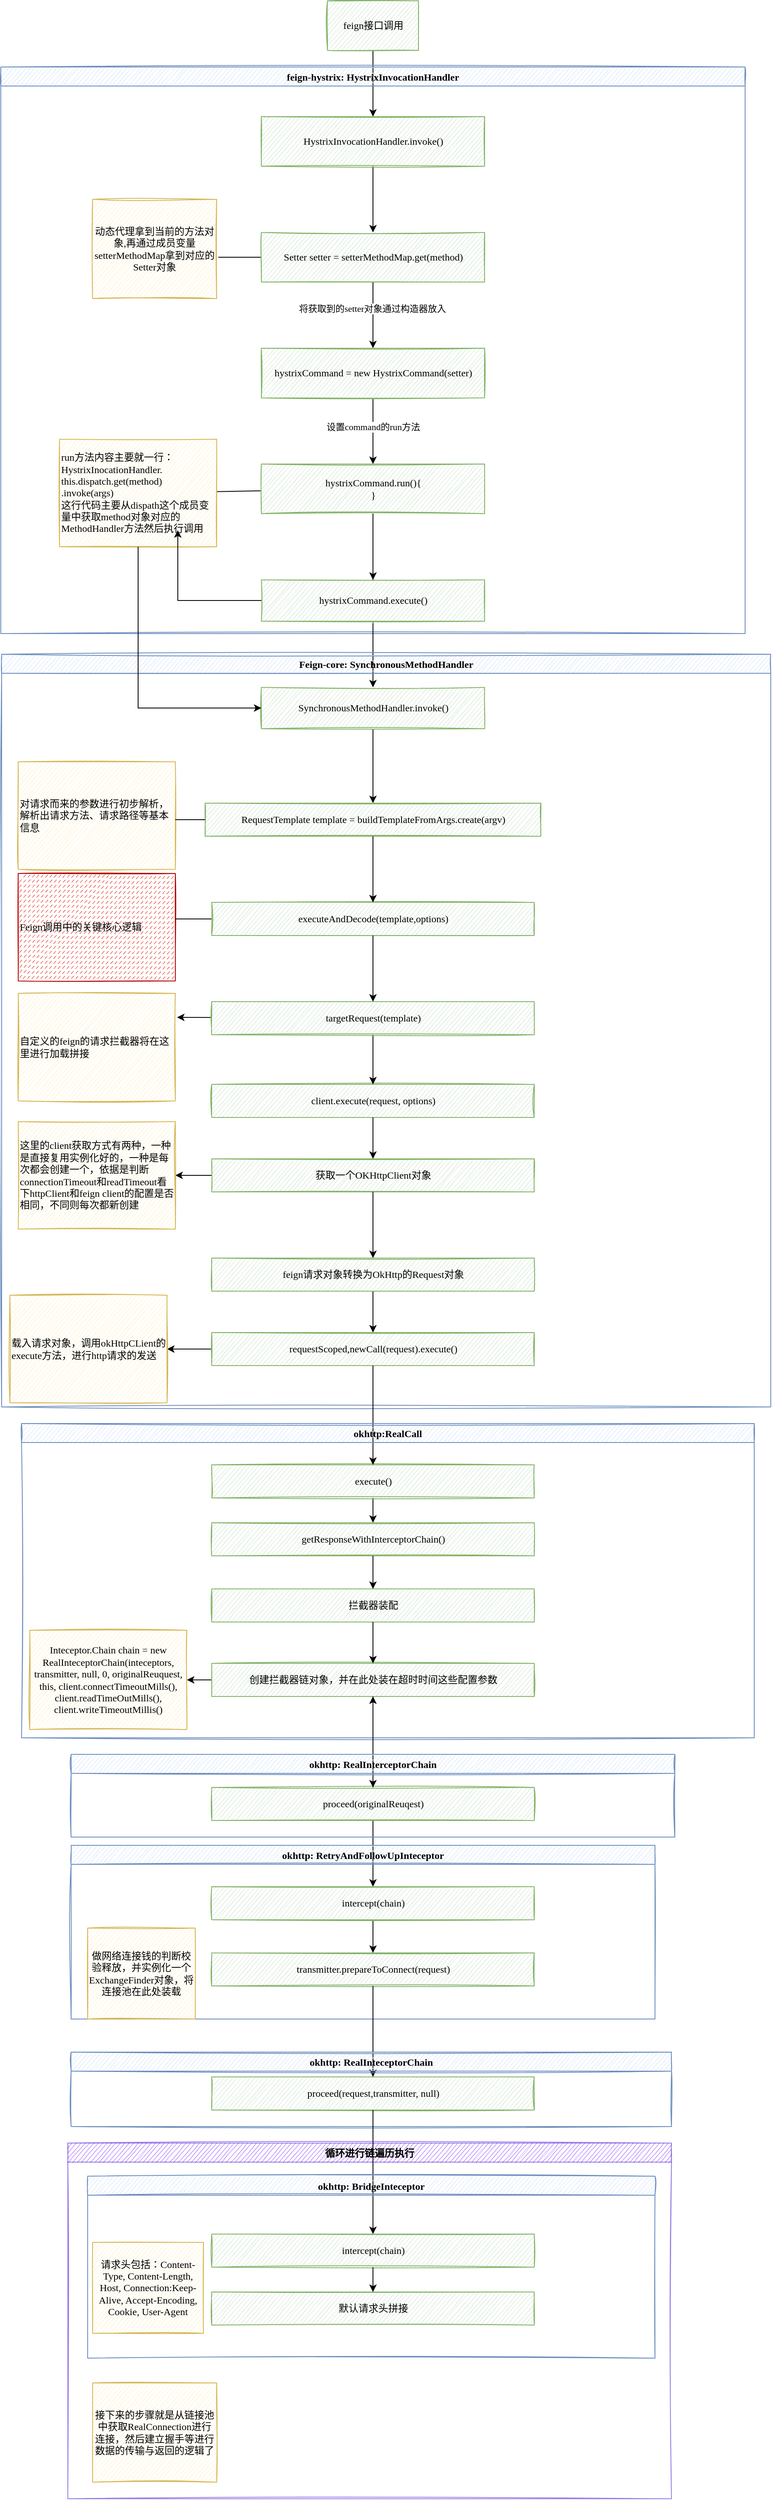 <mxfile version="17.4.6" type="github">
  <diagram id="WoDHXoN576q5PnCg36Me" name="第 1 页">
    <mxGraphModel dx="1339" dy="677" grid="1" gridSize="10" guides="1" tooltips="1" connect="1" arrows="1" fold="1" page="0" pageScale="1" pageWidth="827" pageHeight="1169" background="none" math="0" shadow="0">
      <root>
        <mxCell id="0" />
        <mxCell id="1" parent="0" />
        <mxCell id="BNzz6FFe_rrqk4d4cfUV-41" value="" style="edgeStyle=none;rounded=0;orthogonalLoop=1;jettySize=auto;html=1;fontFamily=Comic Sans MS;startArrow=none;startFill=0;endArrow=classic;endFill=1;" edge="1" parent="1" source="0K7TBATuOPwZqWg2V9cS-1" target="BNzz6FFe_rrqk4d4cfUV-2">
          <mxGeometry relative="1" as="geometry" />
        </mxCell>
        <mxCell id="0K7TBATuOPwZqWg2V9cS-1" value="&lt;font face=&quot;Comic Sans MS&quot;&gt;feign接口调用&lt;/font&gt;" style="html=1;sketch=1;fillColor=#d5e8d4;strokeColor=#82b366;" parent="1" vertex="1">
          <mxGeometry x="304" y="30" width="110" height="60" as="geometry" />
        </mxCell>
        <mxCell id="BNzz6FFe_rrqk4d4cfUV-11" value="" style="edgeStyle=orthogonalEdgeStyle;rounded=0;orthogonalLoop=1;jettySize=auto;html=1;fontFamily=Comic Sans MS;" edge="1" parent="1" source="BNzz6FFe_rrqk4d4cfUV-2" target="BNzz6FFe_rrqk4d4cfUV-10">
          <mxGeometry relative="1" as="geometry" />
        </mxCell>
        <mxCell id="BNzz6FFe_rrqk4d4cfUV-2" value="&lt;font face=&quot;Comic Sans MS&quot;&gt;HystrixInvocationHandler.invoke()&lt;/font&gt;" style="html=1;sketch=1;fillColor=#d5e8d4;strokeColor=#82b366;" vertex="1" parent="1">
          <mxGeometry x="224" y="170" width="270" height="60" as="geometry" />
        </mxCell>
        <mxCell id="BNzz6FFe_rrqk4d4cfUV-14" style="edgeStyle=orthogonalEdgeStyle;rounded=0;orthogonalLoop=1;jettySize=auto;html=1;exitX=0;exitY=0.5;exitDx=0;exitDy=0;entryX=1.013;entryY=0.583;entryDx=0;entryDy=0;entryPerimeter=0;fontFamily=Comic Sans MS;endArrow=none;endFill=0;" edge="1" parent="1" source="BNzz6FFe_rrqk4d4cfUV-10" target="BNzz6FFe_rrqk4d4cfUV-13">
          <mxGeometry relative="1" as="geometry" />
        </mxCell>
        <mxCell id="BNzz6FFe_rrqk4d4cfUV-16" value="" style="edgeStyle=orthogonalEdgeStyle;rounded=0;orthogonalLoop=1;jettySize=auto;html=1;fontFamily=Comic Sans MS;endArrow=classic;endFill=1;" edge="1" parent="1" source="BNzz6FFe_rrqk4d4cfUV-10" target="BNzz6FFe_rrqk4d4cfUV-15">
          <mxGeometry relative="1" as="geometry" />
        </mxCell>
        <mxCell id="BNzz6FFe_rrqk4d4cfUV-17" value="将获取到的setter对象通过构造器放入" style="edgeLabel;html=1;align=center;verticalAlign=middle;resizable=0;points=[];fontFamily=Comic Sans MS;" vertex="1" connectable="0" parent="BNzz6FFe_rrqk4d4cfUV-16">
          <mxGeometry x="-0.2" y="-1" relative="1" as="geometry">
            <mxPoint as="offset" />
          </mxGeometry>
        </mxCell>
        <mxCell id="BNzz6FFe_rrqk4d4cfUV-10" value="&lt;font face=&quot;Comic Sans MS&quot;&gt;Setter setter = setterMethodMap.get(method)&lt;/font&gt;" style="html=1;sketch=1;fillColor=#d5e8d4;strokeColor=#82b366;" vertex="1" parent="1">
          <mxGeometry x="224" y="310" width="270" height="60" as="geometry" />
        </mxCell>
        <mxCell id="BNzz6FFe_rrqk4d4cfUV-13" value="动态代理拿到当前的方法对象,再通过成员变量setterMethodMap拿到对应的Setter对象" style="shape=note;whiteSpace=wrap;html=1;backgroundOutline=1;darkOpacity=0.05;fontFamily=Comic Sans MS;size=0;sketch=1;fillColor=#fff2cc;strokeColor=#d6b656;" vertex="1" parent="1">
          <mxGeometry x="20" y="270" width="150" height="120" as="geometry" />
        </mxCell>
        <mxCell id="BNzz6FFe_rrqk4d4cfUV-19" value="" style="edgeStyle=orthogonalEdgeStyle;rounded=0;orthogonalLoop=1;jettySize=auto;html=1;fontFamily=Comic Sans MS;endArrow=classic;endFill=1;" edge="1" parent="1" source="BNzz6FFe_rrqk4d4cfUV-15" target="BNzz6FFe_rrqk4d4cfUV-18">
          <mxGeometry relative="1" as="geometry" />
        </mxCell>
        <mxCell id="BNzz6FFe_rrqk4d4cfUV-20" value="设置command的run方法" style="edgeLabel;html=1;align=center;verticalAlign=middle;resizable=0;points=[];fontFamily=Comic Sans MS;" vertex="1" connectable="0" parent="BNzz6FFe_rrqk4d4cfUV-19">
          <mxGeometry x="-0.125" relative="1" as="geometry">
            <mxPoint as="offset" />
          </mxGeometry>
        </mxCell>
        <mxCell id="BNzz6FFe_rrqk4d4cfUV-15" value="&lt;font face=&quot;Comic Sans MS&quot;&gt;hystrixCommand = new HystrixCommand(setter)&lt;/font&gt;" style="html=1;sketch=1;fillColor=#d5e8d4;strokeColor=#82b366;" vertex="1" parent="1">
          <mxGeometry x="224" y="450" width="270" height="60" as="geometry" />
        </mxCell>
        <mxCell id="BNzz6FFe_rrqk4d4cfUV-28" value="" style="edgeStyle=none;rounded=0;orthogonalLoop=1;jettySize=auto;html=1;fontFamily=Comic Sans MS;endArrow=none;endFill=0;" edge="1" parent="1" source="BNzz6FFe_rrqk4d4cfUV-18" target="BNzz6FFe_rrqk4d4cfUV-23">
          <mxGeometry relative="1" as="geometry" />
        </mxCell>
        <mxCell id="BNzz6FFe_rrqk4d4cfUV-30" value="" style="edgeStyle=none;rounded=0;orthogonalLoop=1;jettySize=auto;html=1;fontFamily=Comic Sans MS;endArrow=none;endFill=0;" edge="1" parent="1" source="BNzz6FFe_rrqk4d4cfUV-18" target="BNzz6FFe_rrqk4d4cfUV-29">
          <mxGeometry relative="1" as="geometry" />
        </mxCell>
        <mxCell id="BNzz6FFe_rrqk4d4cfUV-18" value="&lt;font face=&quot;Comic Sans MS&quot;&gt;hystrixCommand.run(){&lt;br&gt;}&lt;/font&gt;" style="html=1;sketch=1;fillColor=#d5e8d4;strokeColor=#82b366;" vertex="1" parent="1">
          <mxGeometry x="224" y="590" width="270" height="60" as="geometry" />
        </mxCell>
        <mxCell id="BNzz6FFe_rrqk4d4cfUV-21" value="feign-hystrix: HystrixInvocationHandler" style="swimlane;sketch=1;fontFamily=Comic Sans MS;fillColor=#dae8fc;strokeColor=#6c8ebf;" vertex="1" parent="1">
          <mxGeometry x="-91" y="110" width="900" height="685" as="geometry" />
        </mxCell>
        <mxCell id="BNzz6FFe_rrqk4d4cfUV-23" value="&lt;div&gt;&lt;span&gt;run方法内容主要就一行：&lt;/span&gt;&lt;/div&gt;&lt;div&gt;&lt;span&gt;HystrixInocationHandler.&lt;/span&gt;&lt;/div&gt;&lt;div&gt;&lt;span&gt;this.dispatch.get(method)&lt;/span&gt;&lt;/div&gt;&lt;div&gt;&lt;span&gt;.invoke(args)&lt;br&gt;这行代码主要从dispath这个成员变量中获取method对象对应的MethodHandler方法然后执行调用&lt;/span&gt;&lt;/div&gt;" style="shape=note;whiteSpace=wrap;html=1;backgroundOutline=1;darkOpacity=0.05;fontFamily=Comic Sans MS;size=0;sketch=1;fillColor=#fff2cc;strokeColor=#d6b656;align=left;" vertex="1" parent="BNzz6FFe_rrqk4d4cfUV-21">
          <mxGeometry x="71" y="450" width="190" height="130" as="geometry" />
        </mxCell>
        <mxCell id="BNzz6FFe_rrqk4d4cfUV-32" value="" style="edgeStyle=none;rounded=0;orthogonalLoop=1;jettySize=auto;html=1;fontFamily=Comic Sans MS;endArrow=classic;endFill=1;" edge="1" parent="1" source="BNzz6FFe_rrqk4d4cfUV-29" target="BNzz6FFe_rrqk4d4cfUV-31">
          <mxGeometry relative="1" as="geometry" />
        </mxCell>
        <mxCell id="BNzz6FFe_rrqk4d4cfUV-39" value="" style="edgeStyle=none;rounded=0;orthogonalLoop=1;jettySize=auto;html=1;fontFamily=Comic Sans MS;endArrow=none;endFill=0;startArrow=classic;startFill=1;" edge="1" parent="1" source="BNzz6FFe_rrqk4d4cfUV-29" target="BNzz6FFe_rrqk4d4cfUV-18">
          <mxGeometry relative="1" as="geometry" />
        </mxCell>
        <mxCell id="BNzz6FFe_rrqk4d4cfUV-44" style="edgeStyle=none;rounded=0;orthogonalLoop=1;jettySize=auto;html=1;fontFamily=Comic Sans MS;startArrow=none;startFill=0;endArrow=classic;endFill=1;" edge="1" parent="1" source="BNzz6FFe_rrqk4d4cfUV-29">
          <mxGeometry relative="1" as="geometry">
            <mxPoint x="123" y="670" as="targetPoint" />
            <Array as="points">
              <mxPoint x="123" y="755" />
            </Array>
          </mxGeometry>
        </mxCell>
        <mxCell id="BNzz6FFe_rrqk4d4cfUV-29" value="&lt;font face=&quot;Comic Sans MS&quot;&gt;hystrixCommand.execute()&lt;/font&gt;" style="html=1;sketch=1;fillColor=#d5e8d4;strokeColor=#82b366;" vertex="1" parent="1">
          <mxGeometry x="224" y="730" width="270" height="50" as="geometry" />
        </mxCell>
        <mxCell id="BNzz6FFe_rrqk4d4cfUV-46" value="" style="edgeStyle=none;rounded=0;orthogonalLoop=1;jettySize=auto;html=1;fontFamily=Comic Sans MS;startArrow=none;startFill=0;endArrow=classic;endFill=1;" edge="1" parent="1" source="BNzz6FFe_rrqk4d4cfUV-31" target="BNzz6FFe_rrqk4d4cfUV-45">
          <mxGeometry relative="1" as="geometry" />
        </mxCell>
        <mxCell id="BNzz6FFe_rrqk4d4cfUV-31" value="&lt;font face=&quot;Comic Sans MS&quot;&gt;SynchronousMethodHandler.invoke()&lt;/font&gt;" style="html=1;sketch=1;fillColor=#d5e8d4;strokeColor=#82b366;" vertex="1" parent="1">
          <mxGeometry x="224" y="860" width="270" height="50" as="geometry" />
        </mxCell>
        <mxCell id="BNzz6FFe_rrqk4d4cfUV-38" value="Feign-core: SynchronousMethodHandler" style="swimlane;sketch=1;fontFamily=Comic Sans MS;fillColor=#dae8fc;strokeColor=#6c8ebf;" vertex="1" parent="1">
          <mxGeometry x="-90" y="820" width="930" height="910" as="geometry" />
        </mxCell>
        <mxCell id="BNzz6FFe_rrqk4d4cfUV-45" value="&lt;font face=&quot;Comic Sans MS&quot;&gt;RequestTemplate template = buildTemplateFromArgs.create(argv)&lt;/font&gt;" style="html=1;sketch=1;fillColor=#d5e8d4;strokeColor=#82b366;" vertex="1" parent="BNzz6FFe_rrqk4d4cfUV-38">
          <mxGeometry x="246" y="180" width="406" height="40" as="geometry" />
        </mxCell>
        <mxCell id="BNzz6FFe_rrqk4d4cfUV-48" value="对请求而来的参数进行初步解析，解析出请求方法、请求路径等基本信息" style="shape=note;whiteSpace=wrap;html=1;backgroundOutline=1;darkOpacity=0.05;fontFamily=Comic Sans MS;size=0;sketch=1;fillColor=#fff2cc;strokeColor=#d6b656;align=left;" vertex="1" parent="BNzz6FFe_rrqk4d4cfUV-38">
          <mxGeometry x="20" y="130" width="190" height="130" as="geometry" />
        </mxCell>
        <mxCell id="BNzz6FFe_rrqk4d4cfUV-51" value="&lt;font color=&quot;#000000&quot;&gt;Feign调用中的关键核心逻辑&lt;/font&gt;" style="shape=note;whiteSpace=wrap;html=1;backgroundOutline=1;darkOpacity=0.05;fontFamily=Comic Sans MS;size=0;sketch=1;fillColor=#e51400;strokeColor=#B20000;align=left;fontColor=#ffffff;gradientColor=none;fillStyle=dashed;" vertex="1" parent="BNzz6FFe_rrqk4d4cfUV-38">
          <mxGeometry x="20" y="265" width="190" height="130" as="geometry" />
        </mxCell>
        <mxCell id="BNzz6FFe_rrqk4d4cfUV-52" style="edgeStyle=none;rounded=0;orthogonalLoop=1;jettySize=auto;html=1;fontFamily=Comic Sans MS;startArrow=none;startFill=0;endArrow=none;endFill=0;" edge="1" parent="BNzz6FFe_rrqk4d4cfUV-38" source="BNzz6FFe_rrqk4d4cfUV-49">
          <mxGeometry relative="1" as="geometry">
            <mxPoint x="210" y="320" as="targetPoint" />
          </mxGeometry>
        </mxCell>
        <mxCell id="BNzz6FFe_rrqk4d4cfUV-49" value="&lt;font face=&quot;Comic Sans MS&quot;&gt;executeAndDecode(template,options)&lt;/font&gt;" style="html=1;sketch=1;fillColor=#d5e8d4;strokeColor=#82b366;" vertex="1" parent="BNzz6FFe_rrqk4d4cfUV-38">
          <mxGeometry x="254" y="300" width="390" height="40" as="geometry" />
        </mxCell>
        <mxCell id="BNzz6FFe_rrqk4d4cfUV-50" value="" style="edgeStyle=none;rounded=0;orthogonalLoop=1;jettySize=auto;html=1;fontFamily=Comic Sans MS;startArrow=none;startFill=0;endArrow=classic;endFill=1;" edge="1" parent="BNzz6FFe_rrqk4d4cfUV-38" source="BNzz6FFe_rrqk4d4cfUV-45" target="BNzz6FFe_rrqk4d4cfUV-49">
          <mxGeometry relative="1" as="geometry" />
        </mxCell>
        <mxCell id="BNzz6FFe_rrqk4d4cfUV-55" value="自定义的feign的请求拦截器将在这里进行加载拼接" style="shape=note;whiteSpace=wrap;html=1;backgroundOutline=1;darkOpacity=0.05;fontFamily=Comic Sans MS;size=0;sketch=1;fillColor=#fff2cc;strokeColor=#d6b656;align=left;" vertex="1" parent="BNzz6FFe_rrqk4d4cfUV-38">
          <mxGeometry x="20" y="410" width="190" height="130" as="geometry" />
        </mxCell>
        <mxCell id="BNzz6FFe_rrqk4d4cfUV-62" style="edgeStyle=none;rounded=0;orthogonalLoop=1;jettySize=auto;html=1;entryX=0;entryY=0;entryDx=190;entryDy=65;entryPerimeter=0;fontFamily=Comic Sans MS;fontColor=#000000;startArrow=none;startFill=0;endArrow=classic;endFill=1;" edge="1" parent="BNzz6FFe_rrqk4d4cfUV-38" source="BNzz6FFe_rrqk4d4cfUV-59" target="BNzz6FFe_rrqk4d4cfUV-61">
          <mxGeometry relative="1" as="geometry" />
        </mxCell>
        <mxCell id="BNzz6FFe_rrqk4d4cfUV-59" value="&lt;font face=&quot;Comic Sans MS&quot;&gt;获取一个OKHttpClient对象&lt;/font&gt;" style="html=1;sketch=1;fillColor=#d5e8d4;strokeColor=#82b366;" vertex="1" parent="BNzz6FFe_rrqk4d4cfUV-38">
          <mxGeometry x="254" y="610" width="390" height="40" as="geometry" />
        </mxCell>
        <mxCell id="BNzz6FFe_rrqk4d4cfUV-57" value="&lt;font face=&quot;Comic Sans MS&quot;&gt;client.execute(request, options)&lt;/font&gt;" style="html=1;sketch=1;fillColor=#d5e8d4;strokeColor=#82b366;" vertex="1" parent="BNzz6FFe_rrqk4d4cfUV-38">
          <mxGeometry x="254" y="520" width="390" height="40" as="geometry" />
        </mxCell>
        <mxCell id="BNzz6FFe_rrqk4d4cfUV-60" value="" style="edgeStyle=none;rounded=0;orthogonalLoop=1;jettySize=auto;html=1;fontFamily=Comic Sans MS;fontColor=#000000;startArrow=none;startFill=0;endArrow=classic;endFill=1;" edge="1" parent="BNzz6FFe_rrqk4d4cfUV-38" source="BNzz6FFe_rrqk4d4cfUV-57" target="BNzz6FFe_rrqk4d4cfUV-59">
          <mxGeometry relative="1" as="geometry" />
        </mxCell>
        <mxCell id="BNzz6FFe_rrqk4d4cfUV-61" value="这里的client获取方式有两种，一种是直接复用实例化好的，一种是每次都会创建一个，依据是判断connectionTimeout和readTimeout看下httpClient和feign client的配置是否相同，不同则每次都新创建" style="shape=note;whiteSpace=wrap;html=1;backgroundOutline=1;darkOpacity=0.05;fontFamily=Comic Sans MS;size=0;sketch=1;fillColor=#fff2cc;strokeColor=#d6b656;align=left;" vertex="1" parent="BNzz6FFe_rrqk4d4cfUV-38">
          <mxGeometry x="20" y="565" width="190" height="130" as="geometry" />
        </mxCell>
        <mxCell id="BNzz6FFe_rrqk4d4cfUV-68" style="edgeStyle=none;rounded=0;orthogonalLoop=1;jettySize=auto;html=1;entryX=0;entryY=0;entryDx=190;entryDy=65;entryPerimeter=0;fontFamily=Comic Sans MS;fontColor=#000000;startArrow=none;startFill=0;endArrow=classic;endFill=1;" edge="1" parent="BNzz6FFe_rrqk4d4cfUV-38" source="BNzz6FFe_rrqk4d4cfUV-65" target="BNzz6FFe_rrqk4d4cfUV-67">
          <mxGeometry relative="1" as="geometry" />
        </mxCell>
        <mxCell id="BNzz6FFe_rrqk4d4cfUV-65" value="&lt;font face=&quot;Comic Sans MS&quot;&gt;requestScoped,newCall(request).execute()&lt;/font&gt;" style="html=1;sketch=1;fillColor=#d5e8d4;strokeColor=#82b366;" vertex="1" parent="BNzz6FFe_rrqk4d4cfUV-38">
          <mxGeometry x="254" y="820" width="390" height="40" as="geometry" />
        </mxCell>
        <mxCell id="BNzz6FFe_rrqk4d4cfUV-67" value="载入请求对象，调用okHttpCLient的execute方法，进行http请求的发送" style="shape=note;whiteSpace=wrap;html=1;backgroundOutline=1;darkOpacity=0.05;fontFamily=Comic Sans MS;size=0;sketch=1;fillColor=#fff2cc;strokeColor=#d6b656;align=left;" vertex="1" parent="BNzz6FFe_rrqk4d4cfUV-38">
          <mxGeometry x="10" y="775" width="190" height="130" as="geometry" />
        </mxCell>
        <mxCell id="BNzz6FFe_rrqk4d4cfUV-43" style="edgeStyle=none;rounded=0;orthogonalLoop=1;jettySize=auto;html=1;fontFamily=Comic Sans MS;startArrow=none;startFill=0;endArrow=classic;endFill=1;entryX=0;entryY=0.5;entryDx=0;entryDy=0;exitX=0.5;exitY=1;exitDx=0;exitDy=0;exitPerimeter=0;" edge="1" parent="1" source="BNzz6FFe_rrqk4d4cfUV-23" target="BNzz6FFe_rrqk4d4cfUV-31">
          <mxGeometry relative="1" as="geometry">
            <mxPoint x="70" y="900" as="targetPoint" />
            <mxPoint x="75" y="715" as="sourcePoint" />
            <Array as="points">
              <mxPoint x="75" y="885" />
            </Array>
          </mxGeometry>
        </mxCell>
        <mxCell id="BNzz6FFe_rrqk4d4cfUV-47" style="edgeStyle=none;rounded=0;orthogonalLoop=1;jettySize=auto;html=1;fontFamily=Comic Sans MS;startArrow=none;startFill=0;endArrow=none;endFill=0;" edge="1" parent="1" source="BNzz6FFe_rrqk4d4cfUV-45">
          <mxGeometry relative="1" as="geometry">
            <mxPoint x="120" y="1020" as="targetPoint" />
          </mxGeometry>
        </mxCell>
        <mxCell id="BNzz6FFe_rrqk4d4cfUV-56" style="edgeStyle=none;rounded=0;orthogonalLoop=1;jettySize=auto;html=1;entryX=1.011;entryY=0.223;entryDx=0;entryDy=0;entryPerimeter=0;fontFamily=Comic Sans MS;fontColor=#000000;startArrow=none;startFill=0;endArrow=classic;endFill=1;" edge="1" parent="1" source="BNzz6FFe_rrqk4d4cfUV-53" target="BNzz6FFe_rrqk4d4cfUV-55">
          <mxGeometry relative="1" as="geometry" />
        </mxCell>
        <mxCell id="BNzz6FFe_rrqk4d4cfUV-58" value="" style="edgeStyle=none;rounded=0;orthogonalLoop=1;jettySize=auto;html=1;fontFamily=Comic Sans MS;fontColor=#000000;startArrow=none;startFill=0;endArrow=classic;endFill=1;" edge="1" parent="1" source="BNzz6FFe_rrqk4d4cfUV-53" target="BNzz6FFe_rrqk4d4cfUV-57">
          <mxGeometry relative="1" as="geometry" />
        </mxCell>
        <mxCell id="BNzz6FFe_rrqk4d4cfUV-53" value="&lt;font face=&quot;Comic Sans MS&quot;&gt;targetRequest(template)&lt;/font&gt;" style="html=1;sketch=1;fillColor=#d5e8d4;strokeColor=#82b366;" vertex="1" parent="1">
          <mxGeometry x="164" y="1240" width="390" height="40" as="geometry" />
        </mxCell>
        <mxCell id="BNzz6FFe_rrqk4d4cfUV-54" value="" style="edgeStyle=none;rounded=0;orthogonalLoop=1;jettySize=auto;html=1;fontFamily=Comic Sans MS;fontColor=#000000;startArrow=none;startFill=0;endArrow=classic;endFill=1;" edge="1" parent="1" source="BNzz6FFe_rrqk4d4cfUV-49" target="BNzz6FFe_rrqk4d4cfUV-53">
          <mxGeometry relative="1" as="geometry" />
        </mxCell>
        <mxCell id="BNzz6FFe_rrqk4d4cfUV-66" value="" style="edgeStyle=none;rounded=0;orthogonalLoop=1;jettySize=auto;html=1;fontFamily=Comic Sans MS;fontColor=#000000;startArrow=none;startFill=0;endArrow=classic;endFill=1;" edge="1" parent="1" source="BNzz6FFe_rrqk4d4cfUV-63" target="BNzz6FFe_rrqk4d4cfUV-65">
          <mxGeometry relative="1" as="geometry" />
        </mxCell>
        <mxCell id="BNzz6FFe_rrqk4d4cfUV-63" value="&lt;font face=&quot;Comic Sans MS&quot;&gt;feign请求对象转换为OkHttp的Request对象&lt;/font&gt;" style="html=1;sketch=1;fillColor=#d5e8d4;strokeColor=#82b366;" vertex="1" parent="1">
          <mxGeometry x="164" y="1550" width="390" height="40" as="geometry" />
        </mxCell>
        <mxCell id="BNzz6FFe_rrqk4d4cfUV-64" value="" style="edgeStyle=none;rounded=0;orthogonalLoop=1;jettySize=auto;html=1;fontFamily=Comic Sans MS;fontColor=#000000;startArrow=none;startFill=0;endArrow=classic;endFill=1;" edge="1" parent="1" source="BNzz6FFe_rrqk4d4cfUV-59" target="BNzz6FFe_rrqk4d4cfUV-63">
          <mxGeometry relative="1" as="geometry" />
        </mxCell>
        <mxCell id="BNzz6FFe_rrqk4d4cfUV-73" value="" style="edgeStyle=none;rounded=0;orthogonalLoop=1;jettySize=auto;html=1;fontFamily=Comic Sans MS;fontColor=#000000;startArrow=none;startFill=0;endArrow=classic;endFill=1;" edge="1" parent="1" source="BNzz6FFe_rrqk4d4cfUV-69" target="BNzz6FFe_rrqk4d4cfUV-72">
          <mxGeometry relative="1" as="geometry" />
        </mxCell>
        <mxCell id="BNzz6FFe_rrqk4d4cfUV-69" value="&lt;font face=&quot;Comic Sans MS&quot;&gt;execute()&lt;/font&gt;" style="html=1;sketch=1;fillColor=#d5e8d4;strokeColor=#82b366;" vertex="1" parent="1">
          <mxGeometry x="164" y="1800" width="390" height="40" as="geometry" />
        </mxCell>
        <mxCell id="BNzz6FFe_rrqk4d4cfUV-70" value="" style="edgeStyle=none;rounded=0;orthogonalLoop=1;jettySize=auto;html=1;fontFamily=Comic Sans MS;fontColor=#000000;startArrow=none;startFill=0;endArrow=classic;endFill=1;" edge="1" parent="1" source="BNzz6FFe_rrqk4d4cfUV-65" target="BNzz6FFe_rrqk4d4cfUV-69">
          <mxGeometry relative="1" as="geometry" />
        </mxCell>
        <mxCell id="BNzz6FFe_rrqk4d4cfUV-71" value="okhttp:RealCall" style="swimlane;sketch=1;fontFamily=Comic Sans MS;fillColor=#dae8fc;strokeColor=#6c8ebf;" vertex="1" parent="1">
          <mxGeometry x="-66" y="1750" width="886" height="380" as="geometry" />
        </mxCell>
        <mxCell id="BNzz6FFe_rrqk4d4cfUV-72" value="&lt;font face=&quot;Comic Sans MS&quot;&gt;getResponseWithInterceptorChain()&lt;/font&gt;" style="html=1;sketch=1;fillColor=#d5e8d4;strokeColor=#82b366;" vertex="1" parent="BNzz6FFe_rrqk4d4cfUV-71">
          <mxGeometry x="230" y="120" width="390" height="40" as="geometry" />
        </mxCell>
        <mxCell id="BNzz6FFe_rrqk4d4cfUV-74" value="&lt;font face=&quot;Comic Sans MS&quot;&gt;拦截器装配&lt;/font&gt;" style="html=1;sketch=1;fillColor=#d5e8d4;strokeColor=#82b366;" vertex="1" parent="BNzz6FFe_rrqk4d4cfUV-71">
          <mxGeometry x="230" y="200" width="390" height="40" as="geometry" />
        </mxCell>
        <mxCell id="BNzz6FFe_rrqk4d4cfUV-75" value="" style="edgeStyle=none;rounded=0;orthogonalLoop=1;jettySize=auto;html=1;fontFamily=Comic Sans MS;fontColor=#000000;startArrow=none;startFill=0;endArrow=classic;endFill=1;" edge="1" parent="BNzz6FFe_rrqk4d4cfUV-71" source="BNzz6FFe_rrqk4d4cfUV-72" target="BNzz6FFe_rrqk4d4cfUV-74">
          <mxGeometry relative="1" as="geometry" />
        </mxCell>
        <mxCell id="BNzz6FFe_rrqk4d4cfUV-79" style="edgeStyle=none;rounded=0;orthogonalLoop=1;jettySize=auto;html=1;fontFamily=Comic Sans MS;fontColor=#000000;startArrow=none;startFill=0;endArrow=classic;endFill=1;" edge="1" parent="BNzz6FFe_rrqk4d4cfUV-71" source="BNzz6FFe_rrqk4d4cfUV-76" target="BNzz6FFe_rrqk4d4cfUV-78">
          <mxGeometry relative="1" as="geometry" />
        </mxCell>
        <mxCell id="BNzz6FFe_rrqk4d4cfUV-76" value="&lt;font face=&quot;Comic Sans MS&quot;&gt;创建拦截器链对象，并在此处装在超时时间这些配置参数&lt;/font&gt;" style="html=1;sketch=1;fillColor=#d5e8d4;strokeColor=#82b366;" vertex="1" parent="BNzz6FFe_rrqk4d4cfUV-71">
          <mxGeometry x="230" y="290" width="390" height="40" as="geometry" />
        </mxCell>
        <mxCell id="BNzz6FFe_rrqk4d4cfUV-77" value="" style="edgeStyle=none;rounded=0;orthogonalLoop=1;jettySize=auto;html=1;fontFamily=Comic Sans MS;fontColor=#000000;startArrow=none;startFill=0;endArrow=classic;endFill=1;" edge="1" parent="BNzz6FFe_rrqk4d4cfUV-71" source="BNzz6FFe_rrqk4d4cfUV-74" target="BNzz6FFe_rrqk4d4cfUV-76">
          <mxGeometry relative="1" as="geometry" />
        </mxCell>
        <mxCell id="BNzz6FFe_rrqk4d4cfUV-78" value="Inteceptor.Chain chain = new RealInteceptorChain(inteceptors, transmitter, null, 0, originalReuquest, this, client.connectTimeoutMills(), client.readTimeOutMills(), client.writeTimeoutMillis()" style="shape=note;whiteSpace=wrap;html=1;backgroundOutline=1;darkOpacity=0.05;fontFamily=Comic Sans MS;size=0;sketch=1;fillColor=#fff2cc;strokeColor=#d6b656;" vertex="1" parent="BNzz6FFe_rrqk4d4cfUV-71">
          <mxGeometry x="10" y="250" width="190" height="120" as="geometry" />
        </mxCell>
        <mxCell id="BNzz6FFe_rrqk4d4cfUV-85" value="" style="edgeStyle=none;rounded=0;orthogonalLoop=1;jettySize=auto;html=1;fontFamily=Comic Sans MS;fontColor=#000000;startArrow=none;startFill=0;endArrow=classic;endFill=1;" edge="1" parent="1" source="BNzz6FFe_rrqk4d4cfUV-82" target="BNzz6FFe_rrqk4d4cfUV-76">
          <mxGeometry relative="1" as="geometry" />
        </mxCell>
        <mxCell id="BNzz6FFe_rrqk4d4cfUV-87" value="" style="edgeStyle=none;rounded=0;orthogonalLoop=1;jettySize=auto;html=1;fontFamily=Comic Sans MS;fontColor=#000000;startArrow=none;startFill=0;endArrow=classic;endFill=1;" edge="1" parent="1" source="BNzz6FFe_rrqk4d4cfUV-82" target="BNzz6FFe_rrqk4d4cfUV-86">
          <mxGeometry relative="1" as="geometry" />
        </mxCell>
        <mxCell id="BNzz6FFe_rrqk4d4cfUV-82" value="&lt;font face=&quot;Comic Sans MS&quot;&gt;proceed(originalReuqest)&lt;/font&gt;" style="html=1;sketch=1;fillColor=#d5e8d4;strokeColor=#82b366;" vertex="1" parent="1">
          <mxGeometry x="164" y="2190" width="390" height="40" as="geometry" />
        </mxCell>
        <mxCell id="BNzz6FFe_rrqk4d4cfUV-83" value="" style="edgeStyle=none;rounded=0;orthogonalLoop=1;jettySize=auto;html=1;fontFamily=Comic Sans MS;fontColor=#000000;startArrow=none;startFill=0;endArrow=classic;endFill=1;" edge="1" parent="1" source="BNzz6FFe_rrqk4d4cfUV-76" target="BNzz6FFe_rrqk4d4cfUV-82">
          <mxGeometry relative="1" as="geometry" />
        </mxCell>
        <mxCell id="BNzz6FFe_rrqk4d4cfUV-84" value="okhttp: RealInterceptorChain" style="swimlane;sketch=1;fontFamily=Comic Sans MS;fillColor=#dae8fc;strokeColor=#6c8ebf;" vertex="1" parent="1">
          <mxGeometry x="-6" y="2150" width="730" height="100" as="geometry" />
        </mxCell>
        <mxCell id="BNzz6FFe_rrqk4d4cfUV-88" value="okhttp: RetryAndFollowUpInteceptor" style="swimlane;sketch=1;fontFamily=Comic Sans MS;fillColor=#dae8fc;strokeColor=#6c8ebf;" vertex="1" parent="1">
          <mxGeometry x="-6" y="2260" width="706" height="210" as="geometry" />
        </mxCell>
        <mxCell id="BNzz6FFe_rrqk4d4cfUV-89" value="&lt;font face=&quot;Comic Sans MS&quot;&gt;transmitter.prepareToConnect(request)&lt;/font&gt;" style="html=1;sketch=1;fillColor=#d5e8d4;strokeColor=#82b366;" vertex="1" parent="BNzz6FFe_rrqk4d4cfUV-88">
          <mxGeometry x="170" y="130" width="390" height="40" as="geometry" />
        </mxCell>
        <mxCell id="BNzz6FFe_rrqk4d4cfUV-91" value="做网络连接钱的判断校验释放，并实例化一个ExchangeFinder对象，将连接池在此处装载" style="shape=note;whiteSpace=wrap;html=1;backgroundOutline=1;darkOpacity=0.05;fontFamily=Comic Sans MS;size=0;sketch=1;fillColor=#fff2cc;strokeColor=#d6b656;" vertex="1" parent="BNzz6FFe_rrqk4d4cfUV-88">
          <mxGeometry x="20" y="100" width="130" height="110" as="geometry" />
        </mxCell>
        <mxCell id="BNzz6FFe_rrqk4d4cfUV-92" value="&lt;font face=&quot;Comic Sans MS&quot;&gt;proceed(request,transmitter, null)&lt;/font&gt;" style="html=1;sketch=1;fillColor=#d5e8d4;strokeColor=#82b366;" vertex="1" parent="BNzz6FFe_rrqk4d4cfUV-88">
          <mxGeometry x="170" y="280" width="390" height="40" as="geometry" />
        </mxCell>
        <mxCell id="BNzz6FFe_rrqk4d4cfUV-93" value="" style="edgeStyle=none;rounded=0;orthogonalLoop=1;jettySize=auto;html=1;fontFamily=Comic Sans MS;fontColor=#000000;startArrow=none;startFill=0;endArrow=classic;endFill=1;" edge="1" parent="BNzz6FFe_rrqk4d4cfUV-88" source="BNzz6FFe_rrqk4d4cfUV-89" target="BNzz6FFe_rrqk4d4cfUV-92">
          <mxGeometry relative="1" as="geometry" />
        </mxCell>
        <mxCell id="BNzz6FFe_rrqk4d4cfUV-90" value="" style="edgeStyle=none;rounded=0;orthogonalLoop=1;jettySize=auto;html=1;fontFamily=Comic Sans MS;fontColor=#000000;startArrow=none;startFill=0;endArrow=classic;endFill=1;" edge="1" parent="1" source="BNzz6FFe_rrqk4d4cfUV-86" target="BNzz6FFe_rrqk4d4cfUV-89">
          <mxGeometry relative="1" as="geometry" />
        </mxCell>
        <mxCell id="BNzz6FFe_rrqk4d4cfUV-86" value="&lt;font face=&quot;Comic Sans MS&quot;&gt;intercept(chain)&lt;/font&gt;" style="html=1;sketch=1;fillColor=#d5e8d4;strokeColor=#82b366;" vertex="1" parent="1">
          <mxGeometry x="164" y="2310" width="390" height="40" as="geometry" />
        </mxCell>
        <mxCell id="BNzz6FFe_rrqk4d4cfUV-94" value="okhttp: RealInteceptorChain" style="swimlane;sketch=1;fontFamily=Comic Sans MS;fillColor=#dae8fc;strokeColor=#6c8ebf;" vertex="1" parent="1">
          <mxGeometry x="-6" y="2510" width="726" height="90" as="geometry" />
        </mxCell>
        <mxCell id="BNzz6FFe_rrqk4d4cfUV-96" value="" style="edgeStyle=none;rounded=0;orthogonalLoop=1;jettySize=auto;html=1;fontFamily=Comic Sans MS;fontColor=#000000;startArrow=none;startFill=0;endArrow=classic;endFill=1;" edge="1" parent="1" source="BNzz6FFe_rrqk4d4cfUV-92" target="BNzz6FFe_rrqk4d4cfUV-95">
          <mxGeometry relative="1" as="geometry" />
        </mxCell>
        <mxCell id="BNzz6FFe_rrqk4d4cfUV-97" value="okhttp: BridgeInteceptor" style="swimlane;sketch=1;fontFamily=Comic Sans MS;fillColor=#dae8fc;strokeColor=#6c8ebf;" vertex="1" parent="1">
          <mxGeometry x="14" y="2660" width="686" height="220" as="geometry" />
        </mxCell>
        <mxCell id="BNzz6FFe_rrqk4d4cfUV-98" value="&lt;font face=&quot;Comic Sans MS&quot;&gt;默认请求头拼接&lt;/font&gt;" style="html=1;sketch=1;fillColor=#d5e8d4;strokeColor=#82b366;" vertex="1" parent="BNzz6FFe_rrqk4d4cfUV-97">
          <mxGeometry x="150" y="140" width="390" height="40" as="geometry" />
        </mxCell>
        <mxCell id="BNzz6FFe_rrqk4d4cfUV-100" value="请求头包括：Content-Type, Content-Length, Host, Connection:Keep-Alive, Accept-Encoding, Cookie, User-Agent" style="shape=note;whiteSpace=wrap;html=1;backgroundOutline=1;darkOpacity=0.05;fontFamily=Comic Sans MS;size=0;sketch=1;fillColor=#fff2cc;strokeColor=#d6b656;" vertex="1" parent="BNzz6FFe_rrqk4d4cfUV-97">
          <mxGeometry x="6" y="80" width="134" height="110" as="geometry" />
        </mxCell>
        <mxCell id="BNzz6FFe_rrqk4d4cfUV-95" value="&lt;font face=&quot;Comic Sans MS&quot;&gt;intercept(chain)&lt;/font&gt;" style="html=1;sketch=1;fillColor=#d5e8d4;strokeColor=#82b366;" vertex="1" parent="BNzz6FFe_rrqk4d4cfUV-97">
          <mxGeometry x="150" y="70" width="390" height="40" as="geometry" />
        </mxCell>
        <mxCell id="BNzz6FFe_rrqk4d4cfUV-99" value="" style="edgeStyle=none;rounded=0;orthogonalLoop=1;jettySize=auto;html=1;fontFamily=Comic Sans MS;fontColor=#000000;startArrow=none;startFill=0;endArrow=classic;endFill=1;" edge="1" parent="BNzz6FFe_rrqk4d4cfUV-97" source="BNzz6FFe_rrqk4d4cfUV-95" target="BNzz6FFe_rrqk4d4cfUV-98">
          <mxGeometry relative="1" as="geometry" />
        </mxCell>
        <mxCell id="BNzz6FFe_rrqk4d4cfUV-101" value="循环进行链遍历执行" style="swimlane;sketch=1;fontFamily=Comic Sans MS;fillColor=#6a00ff;strokeColor=#3700CC;fontColor=#000000;opacity=50;" vertex="1" parent="1">
          <mxGeometry x="-10" y="2620" width="730" height="430" as="geometry" />
        </mxCell>
        <mxCell id="BNzz6FFe_rrqk4d4cfUV-102" value="接下来的步骤就是从链接池中获取RealConnection进行连接，然后建立握手等进行数据的传输与返回的逻辑了" style="shape=note;whiteSpace=wrap;html=1;backgroundOutline=1;darkOpacity=0.05;fontFamily=Comic Sans MS;size=0;sketch=1;fillColor=#fff2cc;strokeColor=#d6b656;" vertex="1" parent="BNzz6FFe_rrqk4d4cfUV-101">
          <mxGeometry x="30" y="290" width="150" height="120" as="geometry" />
        </mxCell>
      </root>
    </mxGraphModel>
  </diagram>
</mxfile>
